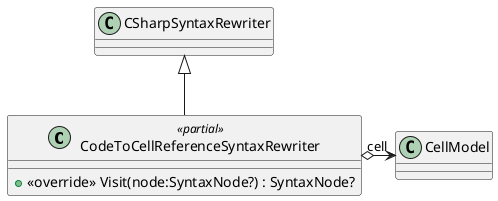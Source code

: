 @startuml
class CodeToCellReferenceSyntaxRewriter <<partial>> {
    + <<override>> Visit(node:SyntaxNode?) : SyntaxNode?
}
CSharpSyntaxRewriter <|-- CodeToCellReferenceSyntaxRewriter
CodeToCellReferenceSyntaxRewriter o-> "cell" CellModel
@enduml
